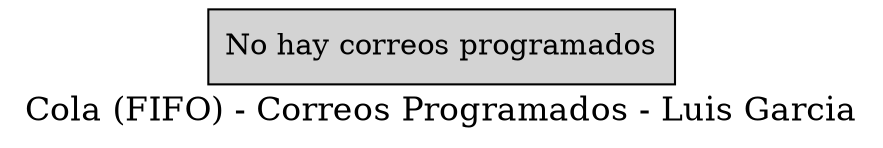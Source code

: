 digraph G {
    label="Cola (FIFO) - Correos Programados - Luis Garcia";
    fontsize=16;
    rankdir=LR;
    node [shape=record, style=filled];
    empty [label="No hay correos programados", fillcolor=lightgray];
}
